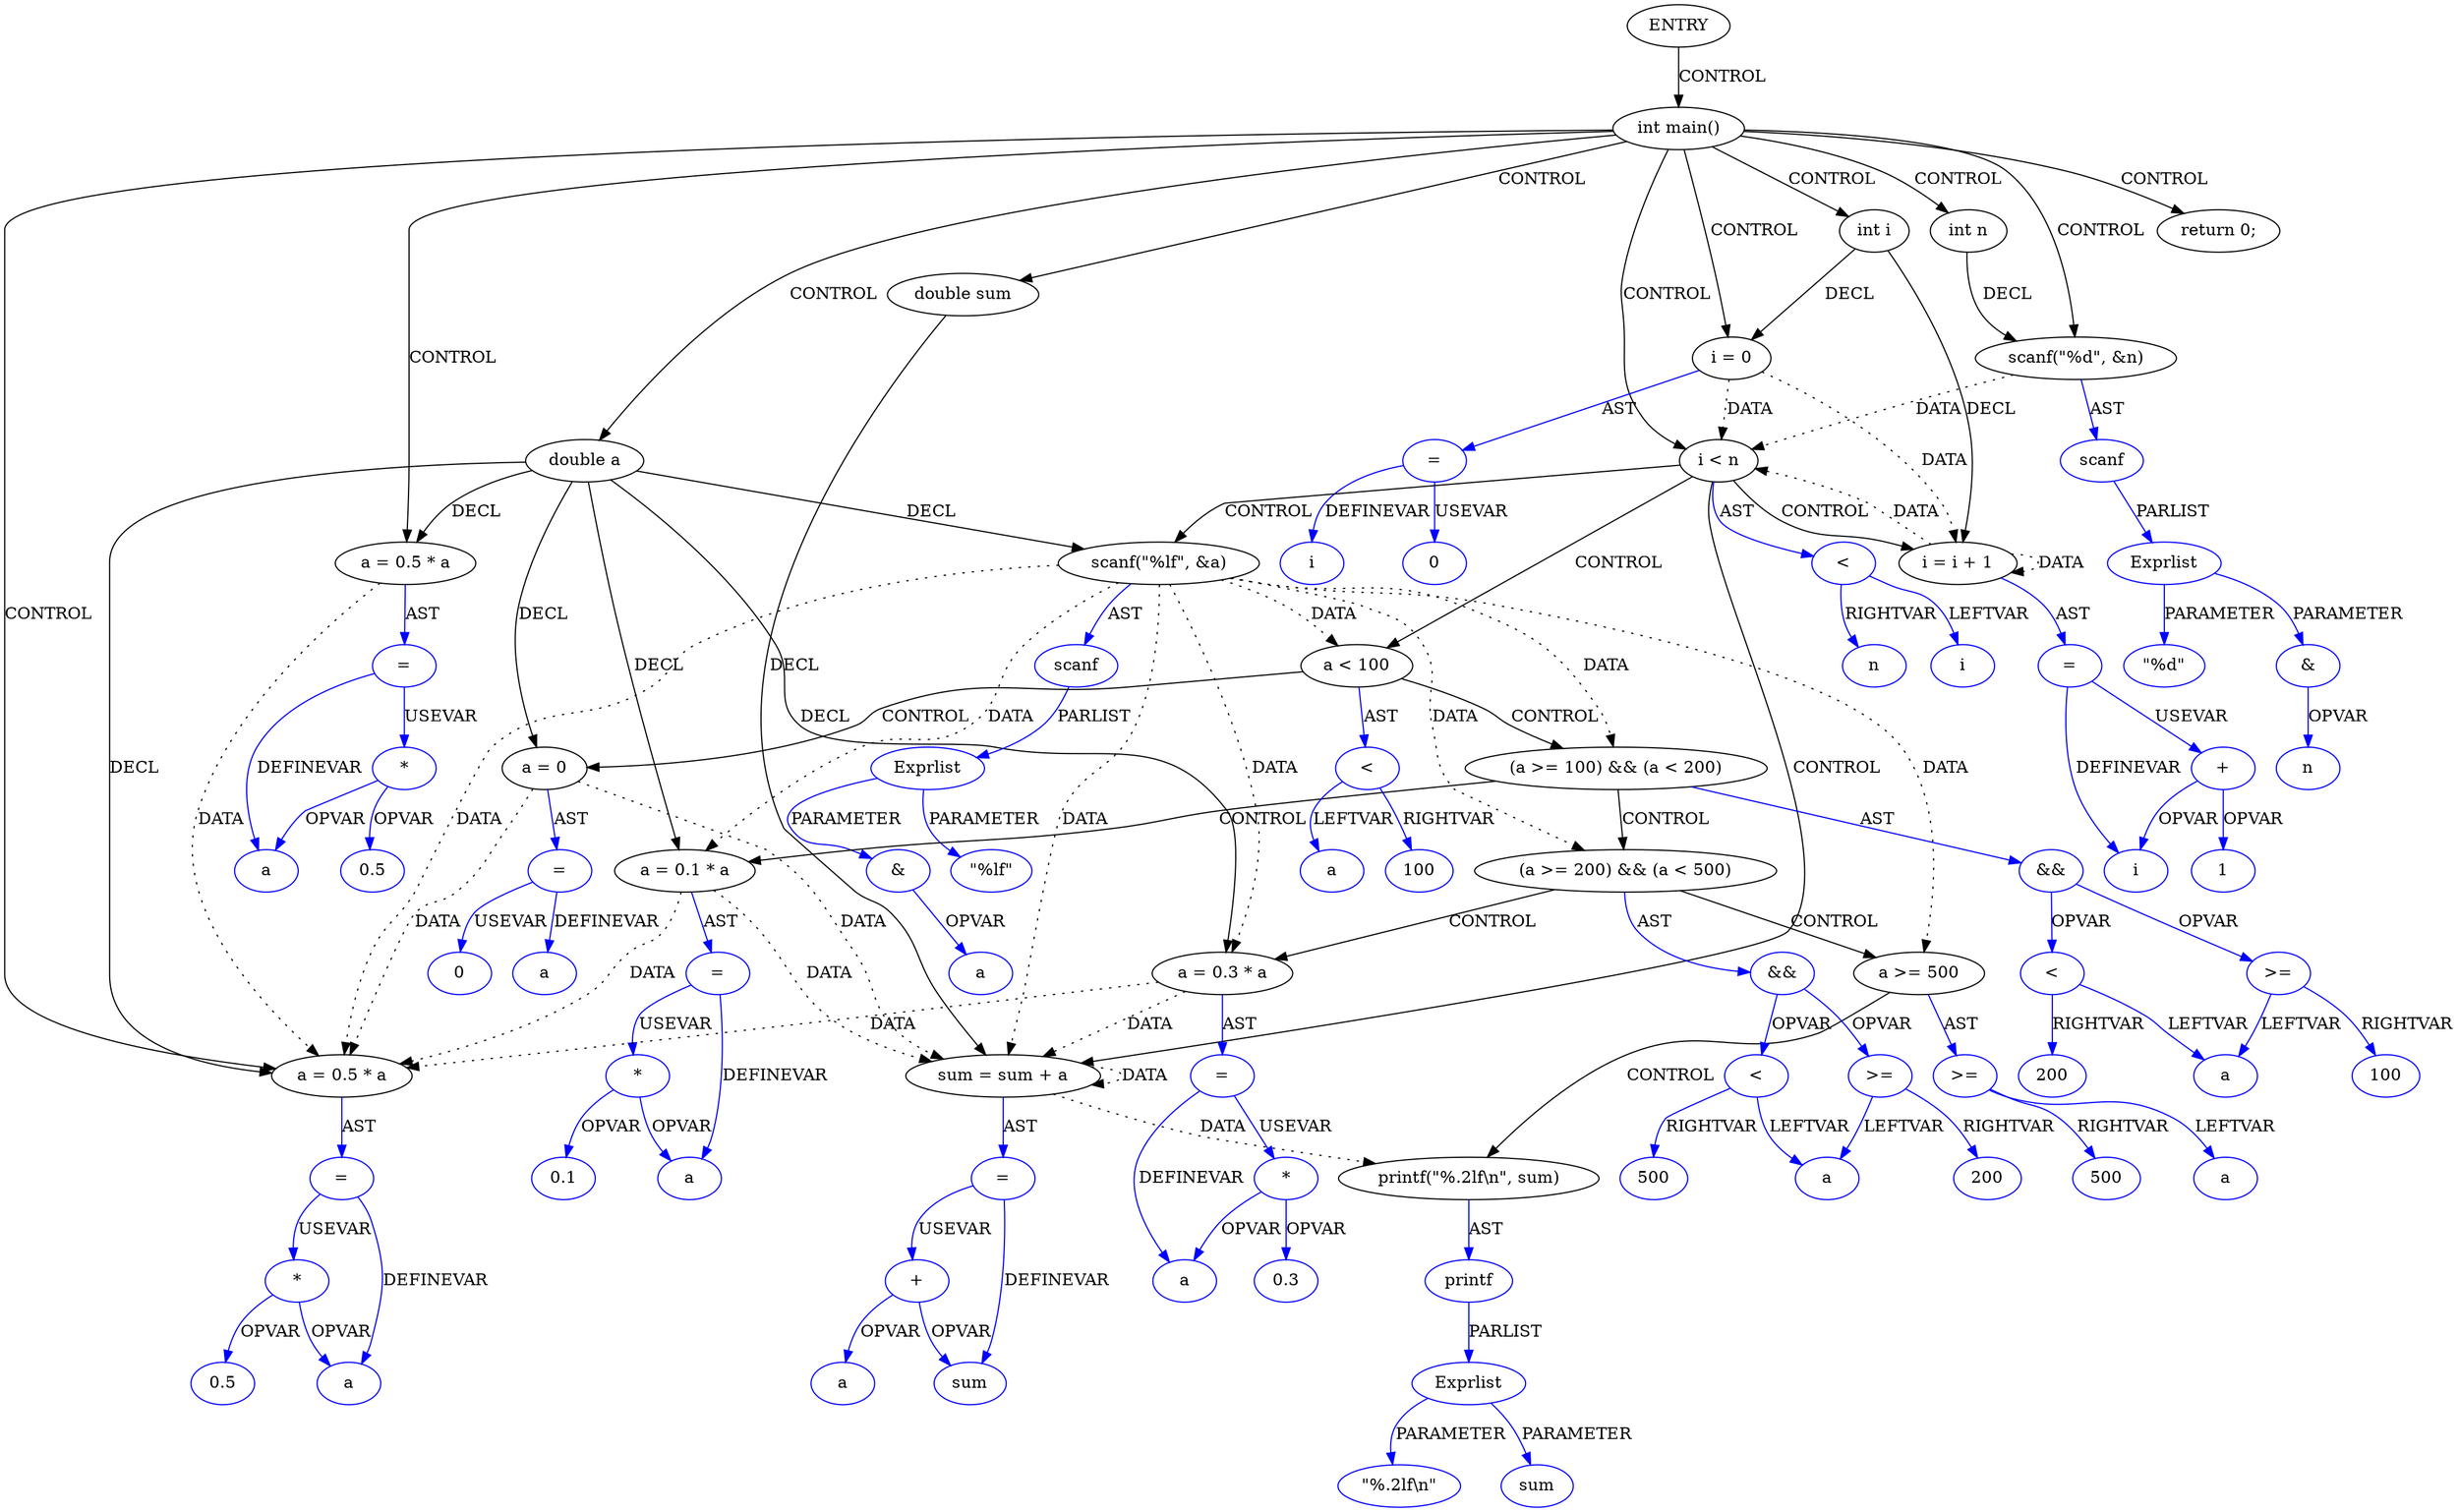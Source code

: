 digraph G{
Node1 [label="ENTRY",type="ENTRY",coord="-1"];
Node2 [label="int main()",type="CONTROL",coord="3"];
Node4 [label="int i",type="DECL",coord="4",varname="i",vartype="int"];
Node5 [label="int n",type="DECL",coord="5",varname="n",vartype="int"];
Node6 [label="double a",type="DECL",coord="6",varname="a",vartype="double"];
Node7 [label="double sum",type="DECL",coord="7",varname="sum",vartype="double"];
Node8 [label="a = 0.5 * a",type="ASSIGN",coord="8"];
Node9 [label="=",type="ASSIGNOP",coord="8",color=blue];
Node10 [label="a",type="VAR",coord="8",color=blue];
Node11 [label="*",type="OP",coord="8",color=blue];
Node12 [label="0.5",type="CONST",coord="8",color=blue];
Node13 [label="scanf(\"%d\", &n)",type="CALL",coord="9"];
Node14 [label="scanf",type="FUNCNAME",coord="9",color=blue];
Node15 [label="Exprlist",type="EXPRS",coord="9",color=blue];
Node16 [label="\"%d\"",type="CONST",coord="9",color=blue];
Node17 [label="&",type="OP",coord="9",color=blue];
Node18 [label="n",type="VAR",coord="9",color=blue];
Node19 [label="i = 0",type="ASSIGN",coord="10"];
Node20 [label="=",type="ASSIGNOP",coord="10",color=blue];
Node21 [label="i",type="VAR",coord="10",color=blue];
Node22 [label="0",type="CONST",coord="10",color=blue];
Node23 [label="i < n",type="CONTROL",coord="10"];
Node26 [label="scanf(\"%lf\", &a)",type="CALL",coord="11"];
Node27 [label="scanf",type="FUNCNAME",coord="11",color=blue];
Node28 [label="Exprlist",type="EXPRS",coord="11",color=blue];
Node29 [label="\"%lf\"",type="CONST",coord="11",color=blue];
Node30 [label="&",type="OP",coord="11",color=blue];
Node31 [label="a",type="VAR",coord="11",color=blue];
Node32 [label="a < 100",type="CONTROL",coord="12"];
Node34 [label="a = 0",type="ASSIGN",coord="13"];
Node35 [label="=",type="ASSIGNOP",coord="13",color=blue];
Node36 [label="a",type="VAR",coord="13",color=blue];
Node37 [label="0",type="CONST",coord="13",color=blue];
Node38 [label="(a >= 100) && (a < 200)",type="CONTROL",coord="14"];
Node40 [label="a = 0.1 * a",type="ASSIGN",coord="15"];
Node41 [label="=",type="ASSIGNOP",coord="15",color=blue];
Node42 [label="a",type="VAR",coord="15",color=blue];
Node43 [label="*",type="OP",coord="15",color=blue];
Node44 [label="0.1",type="CONST",coord="15",color=blue];
Node45 [label="(a >= 200) && (a < 500)",type="CONTROL",coord="16"];
Node47 [label="a = 0.3 * a",type="ASSIGN",coord="17"];
Node48 [label="=",type="ASSIGNOP",coord="17",color=blue];
Node49 [label="a",type="VAR",coord="17",color=blue];
Node50 [label="*",type="OP",coord="17",color=blue];
Node51 [label="0.3",type="CONST",coord="17",color=blue];
Node52 [label="a >= 500",type="CONTROL",coord="18"];
Node54 [label="printf(\"%.2lf\\n\", sum)",type="CALL",coord="19"];
Node55 [label="printf",type="FUNCNAME",coord="19",color=blue];
Node56 [label="Exprlist",type="EXPRS",coord="19",color=blue];
Node57 [label="\"%.2lf\\n\"",type="CONST",coord="19",color=blue];
Node58 [label="sum",type="VAR",coord="19",color=blue];
Node59 [label=">=",type="OP",coord="18",color=blue];
Node60 [label="a",type="VAR",coord="18",color=blue];
Node61 [label="500",type="CONST",coord="18",color=blue];
Node62 [label="&&",type="OP",coord="16",color=blue];
Node63 [label=">=",type="OP",coord="16",color=blue];
Node64 [label="a",type="VAR",coord="16",color=blue];
Node65 [label="200",type="CONST",coord="16",color=blue];
Node66 [label="<",type="OP",coord="16",color=blue];
Node67 [label="500",type="CONST",coord="16",color=blue];
Node68 [label="&&",type="OP",coord="14",color=blue];
Node69 [label=">=",type="OP",coord="14",color=blue];
Node70 [label="a",type="VAR",coord="14",color=blue];
Node71 [label="100",type="CONST",coord="14",color=blue];
Node72 [label="<",type="OP",coord="14",color=blue];
Node73 [label="200",type="CONST",coord="14",color=blue];
Node74 [label="<",type="OP",coord="12",color=blue];
Node75 [label="a",type="VAR",coord="12",color=blue];
Node76 [label="100",type="CONST",coord="12",color=blue];
Node77 [label="sum = sum + a",type="ASSIGN",coord="21"];
Node78 [label="=",type="ASSIGNOP",coord="21",color=blue];
Node79 [label="sum",type="VAR",coord="21",color=blue];
Node80 [label="+",type="OP",coord="21",color=blue];
Node81 [label="a",type="VAR",coord="21",color=blue];
Node82 [label="i = i + 1",type="ASSIGN",coord="10"];
Node83 [label="=",type="ASSIGNOP",coord="10",color=blue];
Node84 [label="i",type="VAR",coord="10",color=blue];
Node85 [label="+",type="OP",coord="10",color=blue];
Node86 [label="1",type="CONST",coord="10",color=blue];
Node87 [label="<",type="OP",coord="10",color=blue];
Node88 [label="i",type="VAR",coord="10",color=blue];
Node89 [label="n",type="VAR",coord="10",color=blue];
Node90 [label="a = 0.5 * a",type="ASSIGN",coord="23"];
Node91 [label="=",type="ASSIGNOP",coord="23",color=blue];
Node92 [label="a",type="VAR",coord="23",color=blue];
Node93 [label="*",type="OP",coord="23",color=blue];
Node94 [label="0.5",type="CONST",coord="23",color=blue];
Node95 [label="return 0;",type="CONTROL",coord="24"];
Node1->Node2 [label = "CONTROL" ];
Node2->Node4 [label = "CONTROL" ];
Node2->Node5 [label = "CONTROL" ];
Node2->Node6 [label = "CONTROL" ];
Node2->Node7 [label = "CONTROL" ];
Node2->Node8 [label = "CONTROL" ];
Node2->Node13 [label = "CONTROL" ];
Node2->Node19 [label = "CONTROL" ];
Node2->Node23 [label = "CONTROL" ];
Node2->Node90 [label = "CONTROL" ];
Node2->Node95 [label = "CONTROL" ];
Node23->Node26 [label = "CONTROL" ];
Node23->Node32 [label = "CONTROL" ];
Node23->Node77 [label = "CONTROL" ];
Node23->Node82 [label = "CONTROL" ];
Node32->Node34 [label = "CONTROL" ];
Node32->Node38 [label = "CONTROL" ];
Node38->Node40 [label = "CONTROL" ];
Node38->Node45 [label = "CONTROL" ];
Node45->Node47 [label = "CONTROL" ];
Node45->Node52 [label = "CONTROL" ];
Node52->Node54 [label = "CONTROL" ];
Node8->Node90 [label = "DATA", style = dotted ]
Node13->Node23 [label = "DATA", style = dotted ]
Node19->Node23 [label = "DATA", style = dotted ]
Node19->Node82 [label = "DATA", style = dotted ]
Node26->Node32 [label = "DATA", style = dotted ]
Node26->Node38 [label = "DATA", style = dotted ]
Node26->Node40 [label = "DATA", style = dotted ]
Node26->Node45 [label = "DATA", style = dotted ]
Node26->Node47 [label = "DATA", style = dotted ]
Node26->Node52 [label = "DATA", style = dotted ]
Node26->Node77 [label = "DATA", style = dotted ]
Node26->Node90 [label = "DATA", style = dotted ]
Node34->Node77 [label = "DATA", style = dotted ]
Node34->Node90 [label = "DATA", style = dotted ]
Node40->Node77 [label = "DATA", style = dotted ]
Node40->Node90 [label = "DATA", style = dotted ]
Node47->Node77 [label = "DATA", style = dotted ]
Node47->Node90 [label = "DATA", style = dotted ]
Node77->Node54 [label = "DATA", style = dotted ]
Node77->Node77 [label = "DATA", style = dotted ]
Node82->Node23 [label = "DATA", style = dotted ]
Node82->Node82 [label = "DATA", style = dotted ]
Node4->Node82 [label = "DECL"]
Node4->Node19 [label = "DECL"]
Node5->Node13 [label = "DECL"]
Node6->Node34 [label = "DECL"]
Node6->Node90 [label = "DECL"]
Node6->Node8 [label = "DECL"]
Node6->Node26 [label = "DECL"]
Node6->Node40 [label = "DECL"]
Node6->Node47 [label = "DECL"]
Node7->Node77 [label = "DECL"]
Node8->Node9 [label = "AST" color=blue]
Node9->Node10 [label = "DEFINEVAR" color=blue]
Node9->Node11 [label = "USEVAR" color=blue]
Node11->Node12 [label = "OPVAR" color=blue]
Node11->Node10 [label = "OPVAR" color=blue]
Node13->Node14 [label = "AST" color=blue]
Node14->Node15 [label = "PARLIST" color=blue]
Node15->Node16 [label = "PARAMETER" color=blue]
Node15->Node17 [label = "PARAMETER" color=blue]
Node17->Node18 [label = "OPVAR" color=blue]
Node19->Node20 [label = "AST" color=blue]
Node20->Node21 [label = "DEFINEVAR" color=blue]
Node20->Node22 [label = "USEVAR" color=blue]
Node23->Node87 [label = "AST" color=blue]
Node26->Node27 [label = "AST" color=blue]
Node27->Node28 [label = "PARLIST" color=blue]
Node28->Node29 [label = "PARAMETER" color=blue]
Node28->Node30 [label = "PARAMETER" color=blue]
Node30->Node31 [label = "OPVAR" color=blue]
Node32->Node74 [label = "AST" color=blue]
Node34->Node35 [label = "AST" color=blue]
Node35->Node36 [label = "DEFINEVAR" color=blue]
Node35->Node37 [label = "USEVAR" color=blue]
Node38->Node68 [label = "AST" color=blue]
Node40->Node41 [label = "AST" color=blue]
Node41->Node42 [label = "DEFINEVAR" color=blue]
Node41->Node43 [label = "USEVAR" color=blue]
Node43->Node44 [label = "OPVAR" color=blue]
Node43->Node42 [label = "OPVAR" color=blue]
Node45->Node62 [label = "AST" color=blue]
Node47->Node48 [label = "AST" color=blue]
Node48->Node49 [label = "DEFINEVAR" color=blue]
Node48->Node50 [label = "USEVAR" color=blue]
Node50->Node51 [label = "OPVAR" color=blue]
Node50->Node49 [label = "OPVAR" color=blue]
Node52->Node59 [label = "AST" color=blue]
Node54->Node55 [label = "AST" color=blue]
Node55->Node56 [label = "PARLIST" color=blue]
Node56->Node57 [label = "PARAMETER" color=blue]
Node56->Node58 [label = "PARAMETER" color=blue]
Node59->Node60 [label = "LEFTVAR" color=blue]
Node59->Node61 [label = "RIGHTVAR" color=blue]
Node62->Node63 [label = "OPVAR" color=blue]
Node62->Node66 [label = "OPVAR" color=blue]
Node63->Node64 [label = "LEFTVAR" color=blue]
Node63->Node65 [label = "RIGHTVAR" color=blue]
Node66->Node64 [label = "LEFTVAR" color=blue]
Node66->Node67 [label = "RIGHTVAR" color=blue]
Node68->Node69 [label = "OPVAR" color=blue]
Node68->Node72 [label = "OPVAR" color=blue]
Node69->Node70 [label = "LEFTVAR" color=blue]
Node69->Node71 [label = "RIGHTVAR" color=blue]
Node72->Node70 [label = "LEFTVAR" color=blue]
Node72->Node73 [label = "RIGHTVAR" color=blue]
Node74->Node75 [label = "LEFTVAR" color=blue]
Node74->Node76 [label = "RIGHTVAR" color=blue]
Node77->Node78 [label = "AST" color=blue]
Node78->Node79 [label = "DEFINEVAR" color=blue]
Node78->Node80 [label = "USEVAR" color=blue]
Node80->Node79 [label = "OPVAR" color=blue]
Node80->Node81 [label = "OPVAR" color=blue]
Node82->Node83 [label = "AST" color=blue]
Node83->Node84 [label = "DEFINEVAR" color=blue]
Node83->Node85 [label = "USEVAR" color=blue]
Node85->Node84 [label = "OPVAR" color=blue]
Node85->Node86 [label = "OPVAR" color=blue]
Node87->Node88 [label = "LEFTVAR" color=blue]
Node87->Node89 [label = "RIGHTVAR" color=blue]
Node90->Node91 [label = "AST" color=blue]
Node91->Node92 [label = "DEFINEVAR" color=blue]
Node91->Node93 [label = "USEVAR" color=blue]
Node93->Node94 [label = "OPVAR" color=blue]
Node93->Node92 [label = "OPVAR" color=blue]
}
